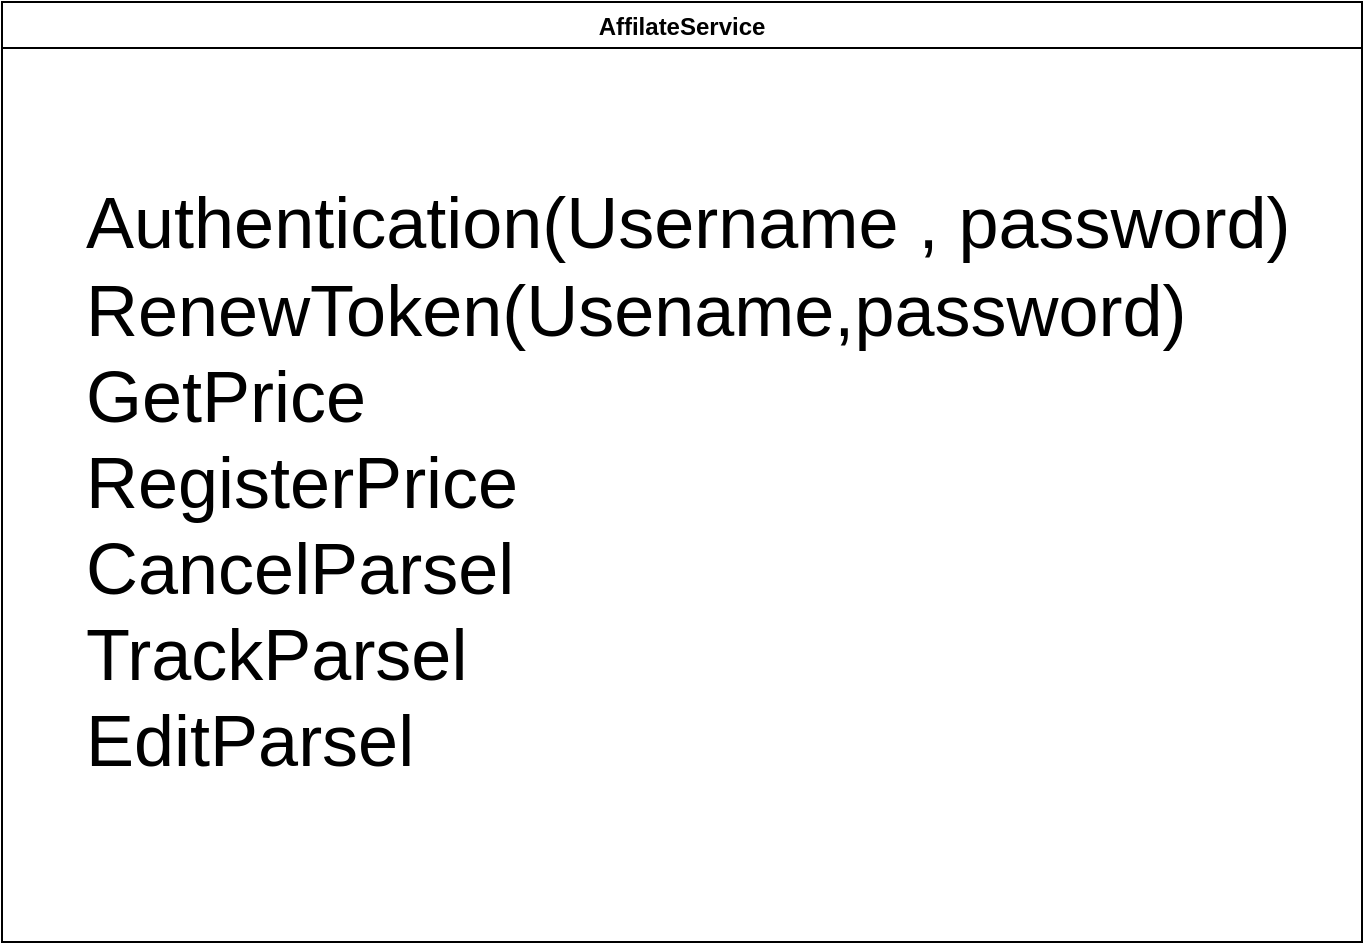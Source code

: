 <mxfile>
    <diagram id="d3UbX4-jPLQej0_PRA3l" name="Page-1">
        <mxGraphModel dx="1175" dy="945" grid="1" gridSize="10" guides="1" tooltips="1" connect="1" arrows="1" fold="1" page="1" pageScale="1" pageWidth="1654" pageHeight="1169" math="0" shadow="0">
            <root>
                <mxCell id="0"/>
                <mxCell id="1" parent="0"/>
                <mxCell id="2" value="AffilateService" style="swimlane;" vertex="1" parent="1">
                    <mxGeometry x="500" y="290" width="680" height="470" as="geometry"/>
                </mxCell>
                <mxCell id="3" value="Authentication(Username , password)&lt;br&gt;RenewToken(Usename,password)&lt;br&gt;GetPrice&lt;br&gt;RegisterPrice&lt;br&gt;CancelParsel&lt;br&gt;TrackParsel&lt;br&gt;EditParsel&lt;br&gt;" style="text;html=1;align=left;verticalAlign=middle;resizable=0;points=[];autosize=1;strokeColor=none;fillColor=none;fontSize=36;" vertex="1" parent="2">
                    <mxGeometry x="40" y="90" width="620" height="300" as="geometry"/>
                </mxCell>
            </root>
        </mxGraphModel>
    </diagram>
</mxfile>